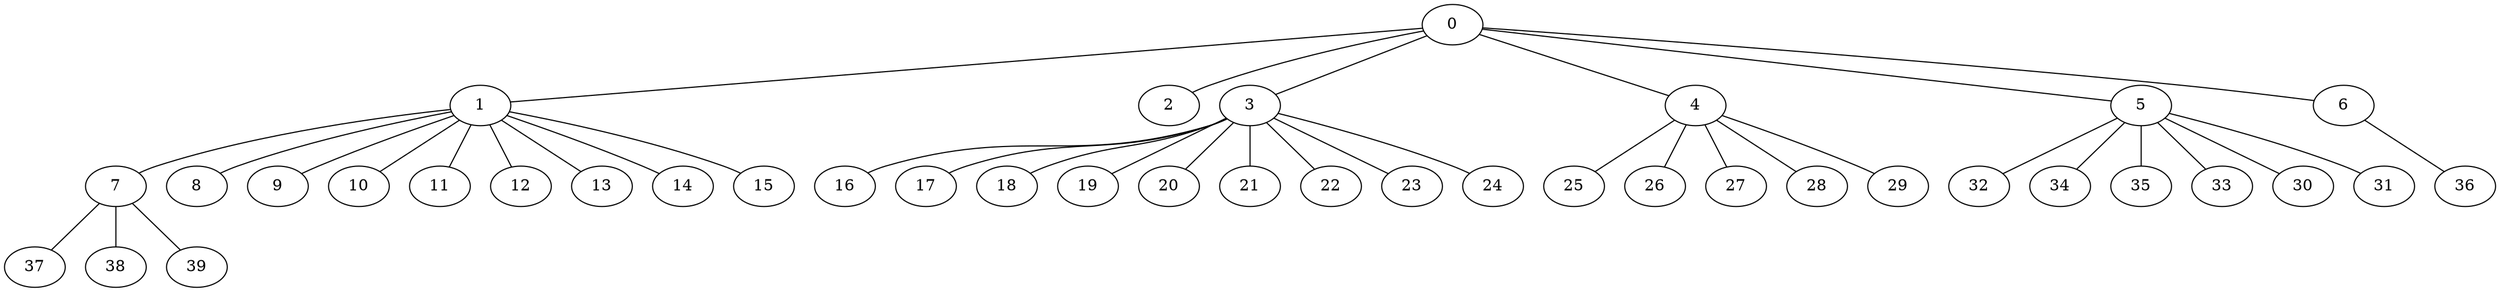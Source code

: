 
graph graphname {
    0 -- 1
0 -- 2
0 -- 3
0 -- 4
0 -- 5
0 -- 6
1 -- 7
1 -- 8
1 -- 9
1 -- 10
1 -- 11
1 -- 12
1 -- 13
1 -- 14
1 -- 15
3 -- 16
3 -- 17
3 -- 18
3 -- 19
3 -- 20
3 -- 21
3 -- 22
3 -- 23
3 -- 24
4 -- 25
4 -- 26
4 -- 27
4 -- 28
4 -- 29
5 -- 32
5 -- 34
5 -- 35
5 -- 33
5 -- 30
5 -- 31
6 -- 36
7 -- 37
7 -- 38
7 -- 39

}

